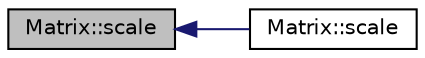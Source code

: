 digraph "Matrix::scale"
{
 // INTERACTIVE_SVG=YES
  edge [fontname="Helvetica",fontsize="10",labelfontname="Helvetica",labelfontsize="10"];
  node [fontname="Helvetica",fontsize="10",shape=record];
  rankdir="LR";
  Node1 [label="Matrix::scale",height=0.2,width=0.4,color="black", fillcolor="grey75", style="filled" fontcolor="black"];
  Node1 -> Node2 [dir="back",color="midnightblue",fontsize="10",style="solid",fontname="Helvetica"];
  Node2 [label="Matrix::scale",height=0.2,width=0.4,color="black", fillcolor="white", style="filled",URL="$class_matrix.html#a99e4e864b4292697269c7b774e49bff9",tooltip="Scale object in 3D space. "];
}
